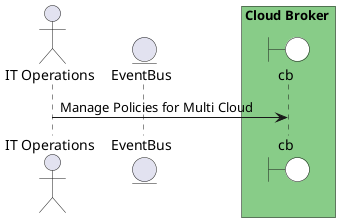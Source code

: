 @startuml

actor "IT Operations"


entity EventBus

box Cloud Broker #88cc88
    boundary cb #white
end box



"IT Operations" -> cb: Manage Policies for Multi Cloud



@enduml
